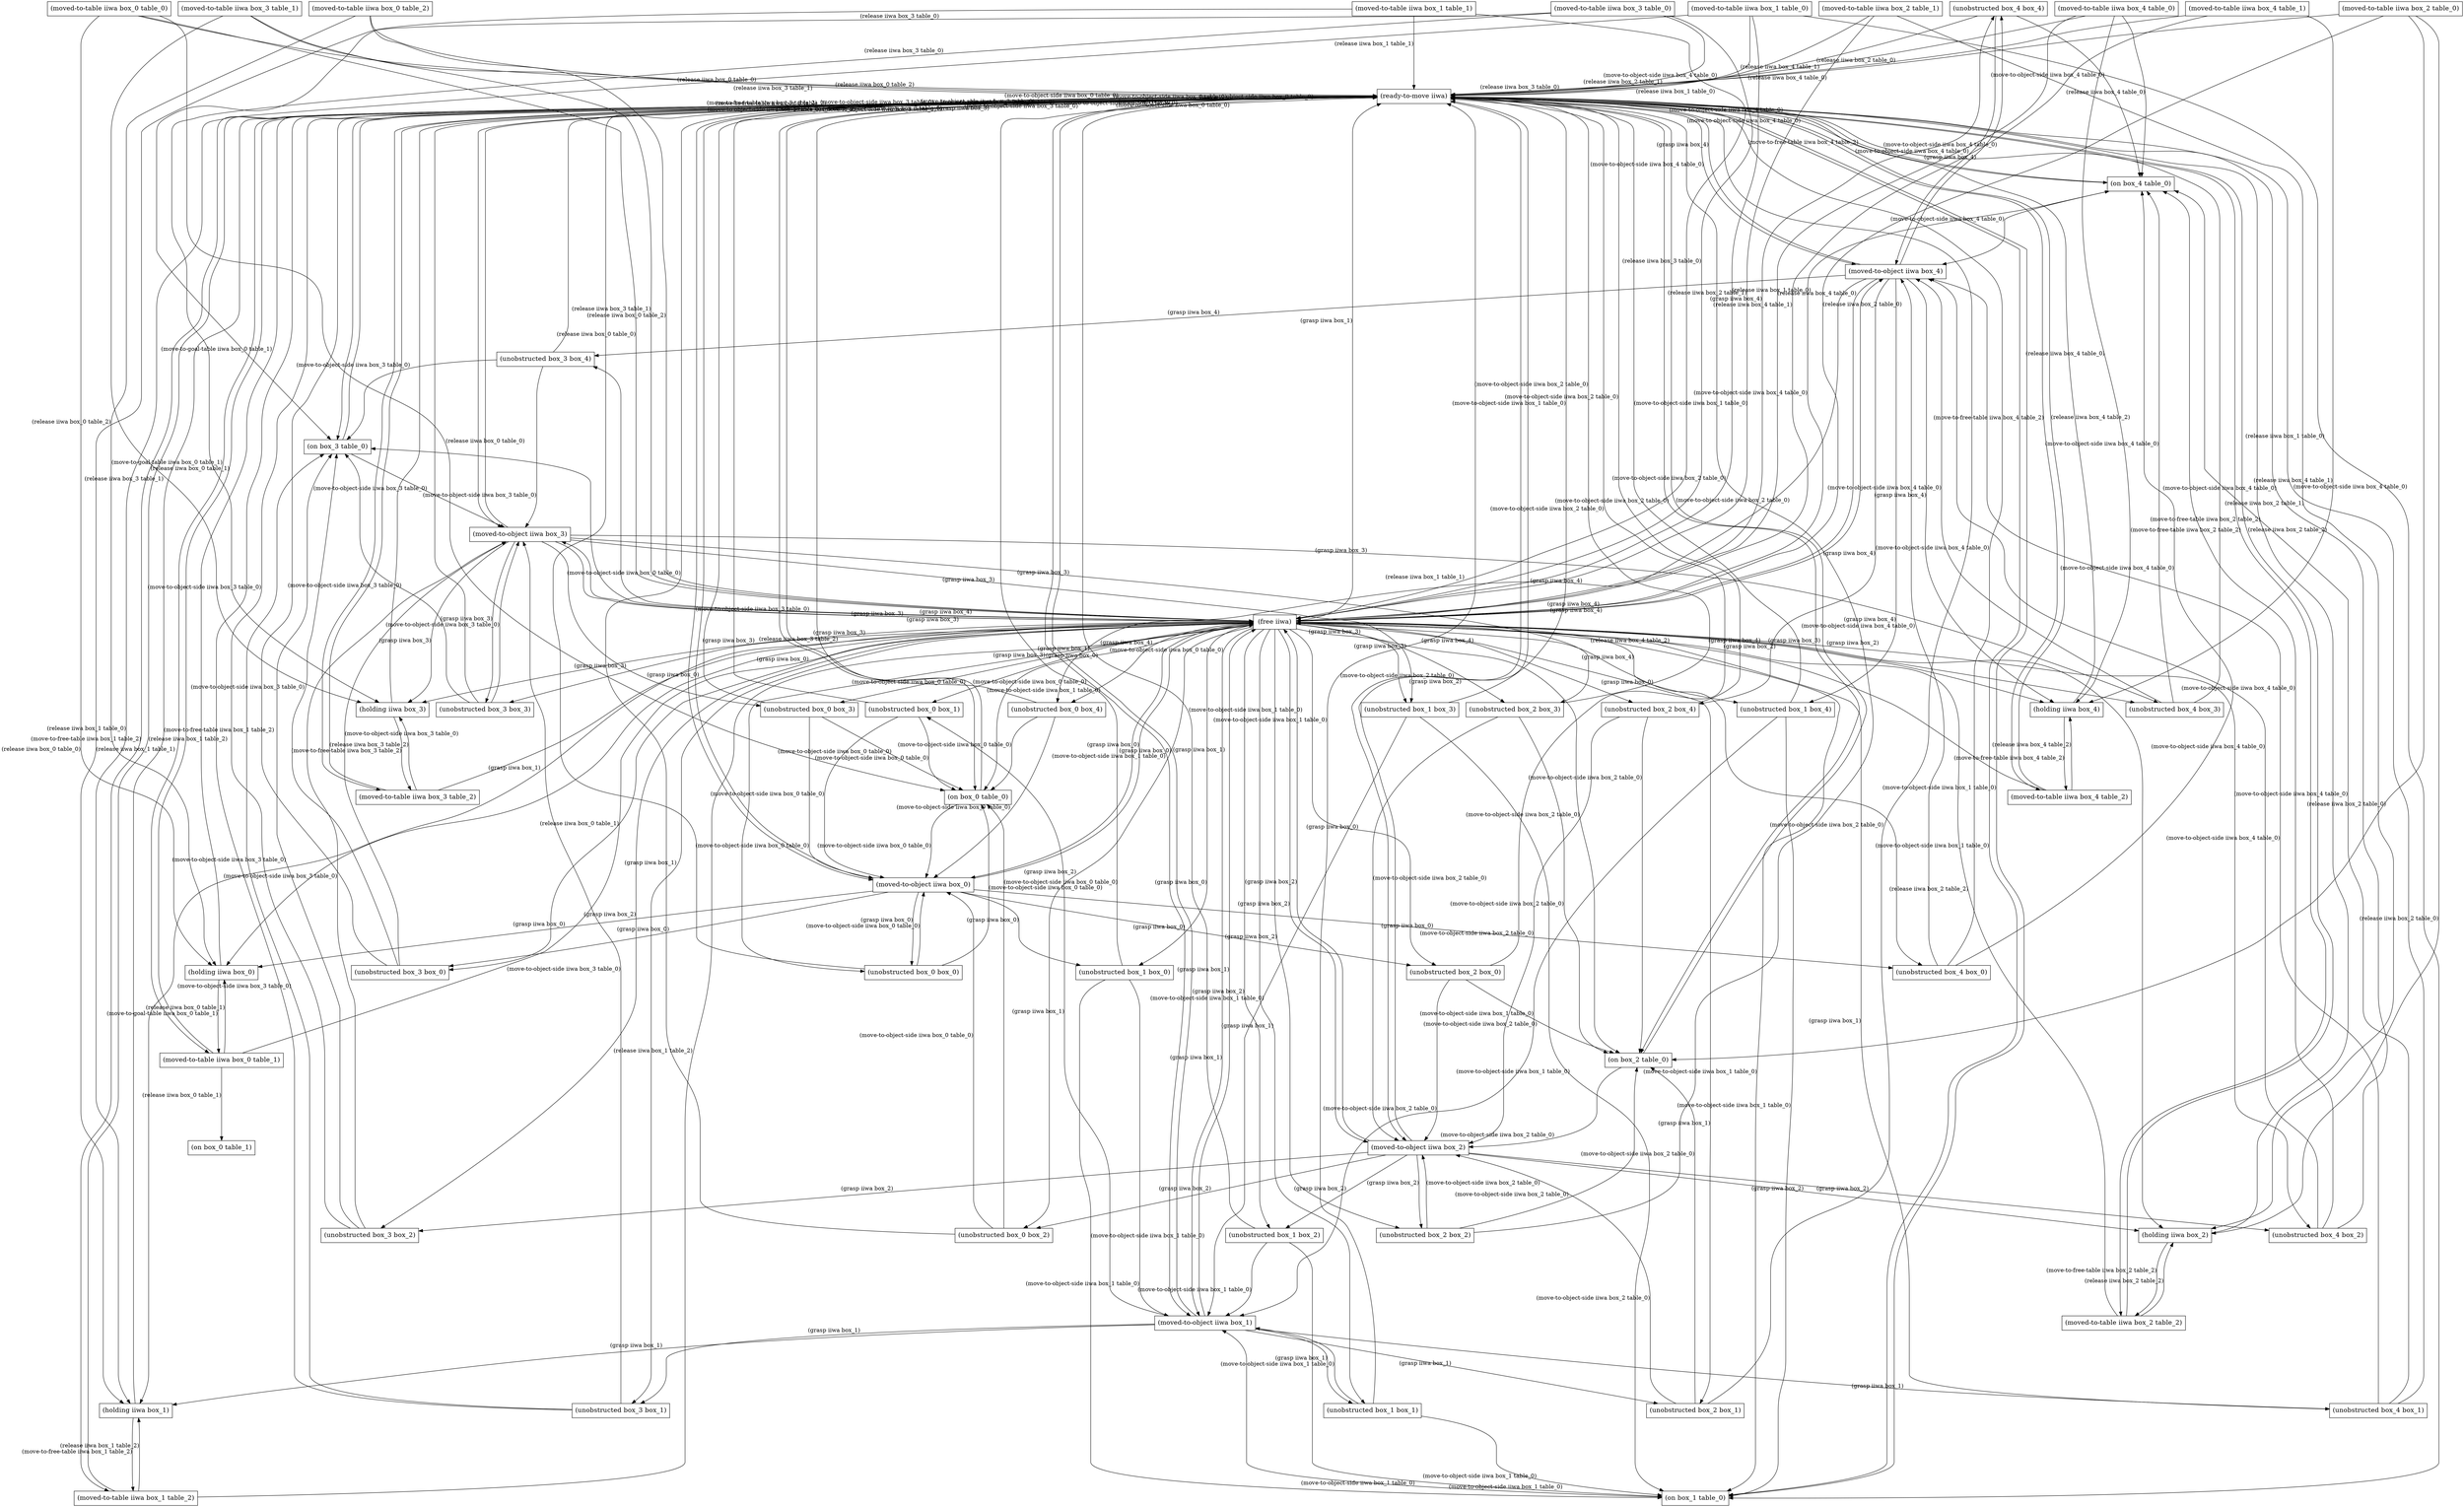 strict digraph "" {
	graph [size=1000];
	node [fixedsize=false,
		fontcolor="#000000",
		fontsize=16,
		shape=box,
		width=1.5
	];
	"(unobstructed box_4 box_4)" -> "(ready-to-move iiwa)"	[minlen=5,
		xlabel="(move-to-object-side iiwa box_4 table_0)"];
	"(unobstructed box_4 box_4)" -> "(on box_4 table_0)"	[minlen=5,
		xlabel="(move-to-object-side iiwa box_4 table_0)"];
	"(unobstructed box_4 box_4)" -> "(moved-to-object iiwa box_4)"	[minlen=5,
		xlabel="(move-to-object-side iiwa box_4 table_0)"];
	"(ready-to-move iiwa)" -> "(on box_4 table_0)"	[minlen=5,
		xlabel="(move-to-object-side iiwa box_4 table_0)"];
	"(ready-to-move iiwa)" -> "(moved-to-object iiwa box_4)"	[minlen=5,
		xlabel="(move-to-object-side iiwa box_4 table_0)"];
	"(ready-to-move iiwa)" -> "(moved-to-table iiwa box_1 table_2)"	[minlen=5,
		xlabel="(move-to-free-table iiwa box_1 table_2)"];
	"(ready-to-move iiwa)" -> "(moved-to-object iiwa box_3)"	[minlen=5,
		xlabel="(move-to-object-side iiwa box_3 table_0)"];
	"(ready-to-move iiwa)" -> "(on box_3 table_0)"	[minlen=5,
		xlabel="(move-to-object-side iiwa box_3 table_0)"];
	"(ready-to-move iiwa)" -> "(moved-to-table iiwa box_2 table_2)"	[minlen=5,
		xlabel="(move-to-free-table iiwa box_2 table_2)"];
	"(ready-to-move iiwa)" -> "(moved-to-table iiwa box_0 table_1)"	[minlen=5,
		xlabel="(move-to-goal-table iiwa box_0 table_1)"];
	"(ready-to-move iiwa)" -> "(moved-to-object iiwa box_0)"	[minlen=5,
		xlabel="(move-to-object-side iiwa box_0 table_0)"];
	"(ready-to-move iiwa)" -> "(on box_1 table_0)"	[minlen=5,
		xlabel="(move-to-object-side iiwa box_1 table_0)"];
	"(ready-to-move iiwa)" -> "(moved-to-object iiwa box_1)"	[minlen=5,
		xlabel="(move-to-object-side iiwa box_1 table_0)"];
	"(ready-to-move iiwa)" -> "(on box_0 table_0)"	[minlen=5,
		xlabel="(move-to-object-side iiwa box_0 table_0)"];
	"(ready-to-move iiwa)" -> "(moved-to-object iiwa box_2)"	[minlen=5,
		xlabel="(move-to-object-side iiwa box_2 table_0)"];
	"(ready-to-move iiwa)" -> "(on box_2 table_0)"	[minlen=5,
		xlabel="(move-to-object-side iiwa box_2 table_0)"];
	"(ready-to-move iiwa)" -> "(moved-to-table iiwa box_4 table_2)"	[minlen=5,
		xlabel="(move-to-free-table iiwa box_4 table_2)"];
	"(ready-to-move iiwa)" -> "(moved-to-table iiwa box_3 table_2)"	[minlen=5,
		xlabel="(move-to-free-table iiwa box_3 table_2)"];
	"(on box_4 table_0)" -> "(ready-to-move iiwa)"	[minlen=5,
		xlabel="(move-to-object-side iiwa box_4 table_0)"];
	"(on box_4 table_0)" -> "(moved-to-object iiwa box_4)"	[minlen=5,
		xlabel="(move-to-object-side iiwa box_4 table_0)"];
	"(moved-to-object iiwa box_4)" -> "(unobstructed box_4 box_4)"	[minlen=5,
		xlabel="(grasp iiwa box_4)"];
	"(moved-to-object iiwa box_4)" -> "(ready-to-move iiwa)"	[minlen=5,
		xlabel="(grasp iiwa box_4)"];
	"(moved-to-object iiwa box_4)" -> "(free iiwa)"	[minlen=5,
		xlabel="(grasp iiwa box_4)"];
	"(moved-to-object iiwa box_4)" -> "(unobstructed box_0 box_4)"	[minlen=5,
		xlabel="(grasp iiwa box_4)"];
	"(moved-to-object iiwa box_4)" -> "(unobstructed box_2 box_4)"	[minlen=5,
		xlabel="(grasp iiwa box_4)"];
	"(moved-to-object iiwa box_4)" -> "(holding iiwa box_4)"	[minlen=5,
		xlabel="(grasp iiwa box_4)"];
	"(moved-to-object iiwa box_4)" -> "(unobstructed box_1 box_4)"	[minlen=5,
		xlabel="(grasp iiwa box_4)"];
	"(moved-to-object iiwa box_4)" -> "(unobstructed box_3 box_4)"	[minlen=5,
		xlabel="(grasp iiwa box_4)"];
	"(holding iiwa box_1)" -> "(ready-to-move iiwa)"	[minlen=5,
		xlabel="(move-to-free-table iiwa box_1 table_2)"];
	"(holding iiwa box_1)" -> "(moved-to-table iiwa box_1 table_2)"	[minlen=5,
		xlabel="(move-to-free-table iiwa box_1 table_2)"];
	"(moved-to-table iiwa box_1 table_2)" -> "(ready-to-move iiwa)"	[minlen=5,
		xlabel="(release iiwa box_1 table_2)"];
	"(moved-to-table iiwa box_1 table_2)" -> "(holding iiwa box_1)"	[minlen=5,
		xlabel="(release iiwa box_1 table_2)"];
	"(moved-to-table iiwa box_1 table_2)" -> "(free iiwa)"	[minlen=5,
		xlabel="(release iiwa box_1 table_2)"];
	"(unobstructed box_3 box_3)" -> "(ready-to-move iiwa)"	[minlen=5,
		xlabel="(move-to-object-side iiwa box_3 table_0)"];
	"(unobstructed box_3 box_3)" -> "(moved-to-object iiwa box_3)"	[minlen=5,
		xlabel="(move-to-object-side iiwa box_3 table_0)"];
	"(unobstructed box_3 box_3)" -> "(on box_3 table_0)"	[minlen=5,
		xlabel="(move-to-object-side iiwa box_3 table_0)"];
	"(moved-to-object iiwa box_3)" -> "(ready-to-move iiwa)"	[minlen=5,
		xlabel="(grasp iiwa box_3)"];
	"(moved-to-object iiwa box_3)" -> "(unobstructed box_3 box_3)"	[minlen=5,
		xlabel="(grasp iiwa box_3)"];
	"(moved-to-object iiwa box_3)" -> "(holding iiwa box_3)"	[minlen=5,
		xlabel="(grasp iiwa box_3)"];
	"(moved-to-object iiwa box_3)" -> "(free iiwa)"	[minlen=5,
		xlabel="(grasp iiwa box_3)"];
	"(moved-to-object iiwa box_3)" -> "(unobstructed box_1 box_3)"	[minlen=5,
		xlabel="(grasp iiwa box_3)"];
	"(moved-to-object iiwa box_3)" -> "(unobstructed box_2 box_3)"	[minlen=5,
		xlabel="(grasp iiwa box_3)"];
	"(moved-to-object iiwa box_3)" -> "(unobstructed box_0 box_3)"	[minlen=5,
		xlabel="(grasp iiwa box_3)"];
	"(moved-to-object iiwa box_3)" -> "(unobstructed box_4 box_3)"	[minlen=5,
		xlabel="(grasp iiwa box_3)"];
	"(on box_3 table_0)" -> "(ready-to-move iiwa)"	[minlen=5,
		xlabel="(move-to-object-side iiwa box_3 table_0)"];
	"(on box_3 table_0)" -> "(moved-to-object iiwa box_3)"	[minlen=5,
		xlabel="(move-to-object-side iiwa box_3 table_0)"];
	"(holding iiwa box_2)" -> "(ready-to-move iiwa)"	[minlen=5,
		xlabel="(move-to-free-table iiwa box_2 table_2)"];
	"(holding iiwa box_2)" -> "(moved-to-table iiwa box_2 table_2)"	[minlen=5,
		xlabel="(move-to-free-table iiwa box_2 table_2)"];
	"(moved-to-table iiwa box_2 table_2)" -> "(ready-to-move iiwa)"	[minlen=5,
		xlabel="(release iiwa box_2 table_2)"];
	"(moved-to-table iiwa box_2 table_2)" -> "(holding iiwa box_2)"	[minlen=5,
		xlabel="(release iiwa box_2 table_2)"];
	"(moved-to-table iiwa box_2 table_2)" -> "(free iiwa)"	[minlen=5,
		xlabel="(release iiwa box_2 table_2)"];
	"(moved-to-table iiwa box_3 table_0)" -> "(ready-to-move iiwa)"	[minlen=5,
		xlabel="(release iiwa box_3 table_0)"];
	"(moved-to-table iiwa box_3 table_0)" -> "(on box_3 table_0)"	[minlen=5,
		xlabel="(release iiwa box_3 table_0)"];
	"(moved-to-table iiwa box_3 table_0)" -> "(holding iiwa box_3)"	[minlen=5,
		xlabel="(release iiwa box_3 table_0)"];
	"(moved-to-table iiwa box_3 table_0)" -> "(free iiwa)"	[minlen=5,
		xlabel="(release iiwa box_3 table_0)"];
	"(holding iiwa box_3)" -> "(ready-to-move iiwa)"	[minlen=5,
		xlabel="(move-to-free-table iiwa box_3 table_2)"];
	"(holding iiwa box_3)" -> "(moved-to-table iiwa box_3 table_2)"	[minlen=5,
		xlabel="(move-to-free-table iiwa box_3 table_2)"];
	"(free iiwa)" -> "(unobstructed box_4 box_4)"	[minlen=5,
		xlabel="(grasp iiwa box_4)"];
	"(free iiwa)" -> "(ready-to-move iiwa)"	[minlen=5,
		xlabel="(grasp iiwa box_1)"];
	"(free iiwa)" -> "(on box_4 table_0)"	[minlen=5,
		xlabel="(move-to-object-side iiwa box_4 table_0)"];
	"(free iiwa)" -> "(moved-to-object iiwa box_4)"	[minlen=5,
		xlabel="(grasp iiwa box_4)"];
	"(free iiwa)" -> "(holding iiwa box_1)"	[minlen=5,
		xlabel="(grasp iiwa box_1)"];
	"(free iiwa)" -> "(unobstructed box_3 box_3)"	[minlen=5,
		xlabel="(grasp iiwa box_3)"];
	"(free iiwa)" -> "(moved-to-object iiwa box_3)"	[minlen=5,
		xlabel="(grasp iiwa box_3)"];
	"(free iiwa)" -> "(on box_3 table_0)"	[minlen=5,
		xlabel="(move-to-object-side iiwa box_3 table_0)"];
	"(free iiwa)" -> "(holding iiwa box_2)"	[minlen=5,
		xlabel="(grasp iiwa box_2)"];
	"(free iiwa)" -> "(holding iiwa box_3)"	[minlen=5,
		xlabel="(grasp iiwa box_3)"];
	"(free iiwa)" -> "(holding iiwa box_0)"	[minlen=5,
		xlabel="(grasp iiwa box_0)"];
	"(free iiwa)" -> "(moved-to-object iiwa box_0)"	[minlen=5,
		xlabel="(grasp iiwa box_0)"];
	"(free iiwa)" -> "(unobstructed box_3 box_0)"	[minlen=5,
		xlabel="(grasp iiwa box_0)"];
	"(free iiwa)" -> "(unobstructed box_4 box_0)"	[minlen=5,
		xlabel="(grasp iiwa box_0)"];
	"(free iiwa)" -> "(unobstructed box_1 box_0)"	[minlen=5,
		xlabel="(grasp iiwa box_0)"];
	"(free iiwa)" -> "(unobstructed box_0 box_0)"	[minlen=5,
		xlabel="(grasp iiwa box_0)"];
	"(free iiwa)" -> "(unobstructed box_2 box_0)"	[minlen=5,
		xlabel="(grasp iiwa box_0)"];
	"(free iiwa)" -> "(on box_1 table_0)"	[minlen=5,
		xlabel="(move-to-object-side iiwa box_1 table_0)"];
	"(free iiwa)" -> "(moved-to-object iiwa box_1)"	[minlen=5,
		xlabel="(grasp iiwa box_1)"];
	"(free iiwa)" -> "(unobstructed box_0 box_2)"	[minlen=5,
		xlabel="(grasp iiwa box_2)"];
	"(free iiwa)" -> "(on box_0 table_0)"	[minlen=5,
		xlabel="(move-to-object-side iiwa box_0 table_0)"];
	"(free iiwa)" -> "(unobstructed box_2 box_1)"	[minlen=5,
		xlabel="(grasp iiwa box_1)"];
	"(free iiwa)" -> "(moved-to-object iiwa box_2)"	[minlen=5,
		xlabel="(grasp iiwa box_2)"];
	"(free iiwa)" -> "(on box_2 table_0)"	[minlen=5,
		xlabel="(move-to-object-side iiwa box_2 table_0)"];
	"(free iiwa)" -> "(unobstructed box_1 box_3)"	[minlen=5,
		xlabel="(grasp iiwa box_3)"];
	"(free iiwa)" -> "(unobstructed box_2 box_3)"	[minlen=5,
		xlabel="(grasp iiwa box_3)"];
	"(free iiwa)" -> "(unobstructed box_1 box_2)"	[minlen=5,
		xlabel="(grasp iiwa box_2)"];
	"(free iiwa)" -> "(unobstructed box_3 box_2)"	[minlen=5,
		xlabel="(grasp iiwa box_2)"];
	"(free iiwa)" -> "(unobstructed box_2 box_2)"	[minlen=5,
		xlabel="(grasp iiwa box_2)"];
	"(free iiwa)" -> "(unobstructed box_4 box_2)"	[minlen=5,
		xlabel="(grasp iiwa box_2)"];
	"(free iiwa)" -> "(unobstructed box_0 box_4)"	[minlen=5,
		xlabel="(grasp iiwa box_4)"];
	"(free iiwa)" -> "(unobstructed box_0 box_3)"	[minlen=5,
		xlabel="(grasp iiwa box_3)"];
	"(free iiwa)" -> "(unobstructed box_4 box_1)"	[minlen=5,
		xlabel="(grasp iiwa box_1)"];
	"(free iiwa)" -> "(unobstructed box_1 box_1)"	[minlen=5,
		xlabel="(grasp iiwa box_1)"];
	"(free iiwa)" -> "(unobstructed box_2 box_4)"	[minlen=5,
		xlabel="(grasp iiwa box_4)"];
	"(free iiwa)" -> "(holding iiwa box_4)"	[minlen=5,
		xlabel="(grasp iiwa box_4)"];
	"(free iiwa)" -> "(unobstructed box_1 box_4)"	[minlen=5,
		xlabel="(grasp iiwa box_4)"];
	"(free iiwa)" -> "(unobstructed box_3 box_4)"	[minlen=5,
		xlabel="(grasp iiwa box_4)"];
	"(free iiwa)" -> "(unobstructed box_3 box_1)"	[minlen=5,
		xlabel="(grasp iiwa box_1)"];
	"(free iiwa)" -> "(unobstructed box_0 box_1)"	[minlen=5,
		xlabel="(grasp iiwa box_1)"];
	"(free iiwa)" -> "(unobstructed box_4 box_3)"	[minlen=5,
		xlabel="(grasp iiwa box_3)"];
	"(holding iiwa box_0)" -> "(ready-to-move iiwa)"	[minlen=5,
		xlabel="(move-to-goal-table iiwa box_0 table_1)"];
	"(holding iiwa box_0)" -> "(moved-to-table iiwa box_0 table_1)"	[minlen=5,
		xlabel="(move-to-goal-table iiwa box_0 table_1)"];
	"(moved-to-table iiwa box_0 table_1)" -> "(ready-to-move iiwa)"	[minlen=5,
		xlabel="(release iiwa box_0 table_1)"];
	"(moved-to-table iiwa box_0 table_1)" -> "(free iiwa)"	[minlen=5,
		xlabel="(release iiwa box_0 table_1)"];
	"(moved-to-table iiwa box_0 table_1)" -> "(holding iiwa box_0)"	[minlen=5,
		xlabel="(release iiwa box_0 table_1)"];
	"(moved-to-table iiwa box_0 table_1)" -> "(on box_0 table_1)"	[minlen=5,
		xlabel="(release iiwa box_0 table_1)"];
	"(moved-to-object iiwa box_0)" -> "(ready-to-move iiwa)"	[minlen=5,
		xlabel="(grasp iiwa box_0)"];
	"(moved-to-object iiwa box_0)" -> "(free iiwa)"	[minlen=5,
		xlabel="(grasp iiwa box_0)"];
	"(moved-to-object iiwa box_0)" -> "(holding iiwa box_0)"	[minlen=5,
		xlabel="(grasp iiwa box_0)"];
	"(moved-to-object iiwa box_0)" -> "(unobstructed box_3 box_0)"	[minlen=5,
		xlabel="(grasp iiwa box_0)"];
	"(moved-to-object iiwa box_0)" -> "(unobstructed box_4 box_0)"	[minlen=5,
		xlabel="(grasp iiwa box_0)"];
	"(moved-to-object iiwa box_0)" -> "(unobstructed box_1 box_0)"	[minlen=5,
		xlabel="(grasp iiwa box_0)"];
	"(moved-to-object iiwa box_0)" -> "(unobstructed box_0 box_0)"	[minlen=5,
		xlabel="(grasp iiwa box_0)"];
	"(moved-to-object iiwa box_0)" -> "(unobstructed box_2 box_0)"	[minlen=5,
		xlabel="(grasp iiwa box_0)"];
	"(unobstructed box_3 box_0)" -> "(ready-to-move iiwa)"	[minlen=5,
		xlabel="(move-to-object-side iiwa box_3 table_0)"];
	"(unobstructed box_3 box_0)" -> "(moved-to-object iiwa box_3)"	[minlen=5,
		xlabel="(move-to-object-side iiwa box_3 table_0)"];
	"(unobstructed box_3 box_0)" -> "(on box_3 table_0)"	[minlen=5,
		xlabel="(move-to-object-side iiwa box_3 table_0)"];
	"(unobstructed box_4 box_0)" -> "(ready-to-move iiwa)"	[minlen=5,
		xlabel="(move-to-object-side iiwa box_4 table_0)"];
	"(unobstructed box_4 box_0)" -> "(on box_4 table_0)"	[minlen=5,
		xlabel="(move-to-object-side iiwa box_4 table_0)"];
	"(unobstructed box_4 box_0)" -> "(moved-to-object iiwa box_4)"	[minlen=5,
		xlabel="(move-to-object-side iiwa box_4 table_0)"];
	"(unobstructed box_1 box_0)" -> "(ready-to-move iiwa)"	[minlen=5,
		xlabel="(move-to-object-side iiwa box_1 table_0)"];
	"(unobstructed box_1 box_0)" -> "(on box_1 table_0)"	[minlen=5,
		xlabel="(move-to-object-side iiwa box_1 table_0)"];
	"(unobstructed box_1 box_0)" -> "(moved-to-object iiwa box_1)"	[minlen=5,
		xlabel="(move-to-object-side iiwa box_1 table_0)"];
	"(unobstructed box_0 box_0)" -> "(ready-to-move iiwa)"	[minlen=5,
		xlabel="(move-to-object-side iiwa box_0 table_0)"];
	"(unobstructed box_0 box_0)" -> "(moved-to-object iiwa box_0)"	[minlen=5,
		xlabel="(move-to-object-side iiwa box_0 table_0)"];
	"(unobstructed box_0 box_0)" -> "(on box_0 table_0)"	[minlen=5,
		xlabel="(move-to-object-side iiwa box_0 table_0)"];
	"(unobstructed box_2 box_0)" -> "(ready-to-move iiwa)"	[minlen=5,
		xlabel="(move-to-object-side iiwa box_2 table_0)"];
	"(unobstructed box_2 box_0)" -> "(moved-to-object iiwa box_2)"	[minlen=5,
		xlabel="(move-to-object-side iiwa box_2 table_0)"];
	"(unobstructed box_2 box_0)" -> "(on box_2 table_0)"	[minlen=5,
		xlabel="(move-to-object-side iiwa box_2 table_0)"];
	"(on box_1 table_0)" -> "(ready-to-move iiwa)"	[minlen=5,
		xlabel="(move-to-object-side iiwa box_1 table_0)"];
	"(on box_1 table_0)" -> "(moved-to-object iiwa box_1)"	[minlen=5,
		xlabel="(move-to-object-side iiwa box_1 table_0)"];
	"(moved-to-object iiwa box_1)" -> "(ready-to-move iiwa)"	[minlen=5,
		xlabel="(grasp iiwa box_1)"];
	"(moved-to-object iiwa box_1)" -> "(holding iiwa box_1)"	[minlen=5,
		xlabel="(grasp iiwa box_1)"];
	"(moved-to-object iiwa box_1)" -> "(free iiwa)"	[minlen=5,
		xlabel="(grasp iiwa box_1)"];
	"(moved-to-object iiwa box_1)" -> "(unobstructed box_2 box_1)"	[minlen=5,
		xlabel="(grasp iiwa box_1)"];
	"(moved-to-object iiwa box_1)" -> "(unobstructed box_4 box_1)"	[minlen=5,
		xlabel="(grasp iiwa box_1)"];
	"(moved-to-object iiwa box_1)" -> "(unobstructed box_1 box_1)"	[minlen=5,
		xlabel="(grasp iiwa box_1)"];
	"(moved-to-object iiwa box_1)" -> "(unobstructed box_3 box_1)"	[minlen=5,
		xlabel="(grasp iiwa box_1)"];
	"(moved-to-object iiwa box_1)" -> "(unobstructed box_0 box_1)"	[minlen=5,
		xlabel="(grasp iiwa box_1)"];
	"(unobstructed box_0 box_2)" -> "(ready-to-move iiwa)"	[minlen=5,
		xlabel="(move-to-object-side iiwa box_0 table_0)"];
	"(unobstructed box_0 box_2)" -> "(moved-to-object iiwa box_0)"	[minlen=5,
		xlabel="(move-to-object-side iiwa box_0 table_0)"];
	"(unobstructed box_0 box_2)" -> "(on box_0 table_0)"	[minlen=5,
		xlabel="(move-to-object-side iiwa box_0 table_0)"];
	"(on box_0 table_0)" -> "(ready-to-move iiwa)"	[minlen=5,
		xlabel="(move-to-object-side iiwa box_0 table_0)"];
	"(on box_0 table_0)" -> "(moved-to-object iiwa box_0)"	[minlen=5,
		xlabel="(move-to-object-side iiwa box_0 table_0)"];
	"(unobstructed box_2 box_1)" -> "(ready-to-move iiwa)"	[minlen=5,
		xlabel="(move-to-object-side iiwa box_2 table_0)"];
	"(unobstructed box_2 box_1)" -> "(moved-to-object iiwa box_2)"	[minlen=5,
		xlabel="(move-to-object-side iiwa box_2 table_0)"];
	"(unobstructed box_2 box_1)" -> "(on box_2 table_0)"	[minlen=5,
		xlabel="(move-to-object-side iiwa box_2 table_0)"];
	"(moved-to-object iiwa box_2)" -> "(ready-to-move iiwa)"	[minlen=5,
		xlabel="(grasp iiwa box_2)"];
	"(moved-to-object iiwa box_2)" -> "(holding iiwa box_2)"	[minlen=5,
		xlabel="(grasp iiwa box_2)"];
	"(moved-to-object iiwa box_2)" -> "(free iiwa)"	[minlen=5,
		xlabel="(grasp iiwa box_2)"];
	"(moved-to-object iiwa box_2)" -> "(unobstructed box_0 box_2)"	[minlen=5,
		xlabel="(grasp iiwa box_2)"];
	"(moved-to-object iiwa box_2)" -> "(unobstructed box_1 box_2)"	[minlen=5,
		xlabel="(grasp iiwa box_2)"];
	"(moved-to-object iiwa box_2)" -> "(unobstructed box_3 box_2)"	[minlen=5,
		xlabel="(grasp iiwa box_2)"];
	"(moved-to-object iiwa box_2)" -> "(unobstructed box_2 box_2)"	[minlen=5,
		xlabel="(grasp iiwa box_2)"];
	"(moved-to-object iiwa box_2)" -> "(unobstructed box_4 box_2)"	[minlen=5,
		xlabel="(grasp iiwa box_2)"];
	"(on box_2 table_0)" -> "(ready-to-move iiwa)"	[minlen=5,
		xlabel="(move-to-object-side iiwa box_2 table_0)"];
	"(on box_2 table_0)" -> "(moved-to-object iiwa box_2)"	[minlen=5,
		xlabel="(move-to-object-side iiwa box_2 table_0)"];
	"(moved-to-table iiwa box_4 table_2)" -> "(ready-to-move iiwa)"	[minlen=5,
		xlabel="(release iiwa box_4 table_2)"];
	"(moved-to-table iiwa box_4 table_2)" -> "(free iiwa)"	[minlen=5,
		xlabel="(release iiwa box_4 table_2)"];
	"(moved-to-table iiwa box_4 table_2)" -> "(holding iiwa box_4)"	[minlen=5,
		xlabel="(release iiwa box_4 table_2)"];
	"(moved-to-table iiwa box_3 table_2)" -> "(ready-to-move iiwa)"	[minlen=5,
		xlabel="(release iiwa box_3 table_2)"];
	"(moved-to-table iiwa box_3 table_2)" -> "(holding iiwa box_3)"	[minlen=5,
		xlabel="(release iiwa box_3 table_2)"];
	"(moved-to-table iiwa box_3 table_2)" -> "(free iiwa)"	[minlen=5,
		xlabel="(release iiwa box_3 table_2)"];
	"(moved-to-table iiwa box_1 table_1)" -> "(ready-to-move iiwa)"	[minlen=5,
		xlabel="(release iiwa box_1 table_1)"];
	"(moved-to-table iiwa box_1 table_1)" -> "(holding iiwa box_1)"	[minlen=5,
		xlabel="(release iiwa box_1 table_1)"];
	"(moved-to-table iiwa box_1 table_1)" -> "(free iiwa)"	[minlen=5,
		xlabel="(release iiwa box_1 table_1)"];
	"(unobstructed box_1 box_3)" -> "(ready-to-move iiwa)"	[minlen=5,
		xlabel="(move-to-object-side iiwa box_1 table_0)"];
	"(unobstructed box_1 box_3)" -> "(on box_1 table_0)"	[minlen=5,
		xlabel="(move-to-object-side iiwa box_1 table_0)"];
	"(unobstructed box_1 box_3)" -> "(moved-to-object iiwa box_1)"	[minlen=5,
		xlabel="(move-to-object-side iiwa box_1 table_0)"];
	"(unobstructed box_2 box_3)" -> "(ready-to-move iiwa)"	[minlen=5,
		xlabel="(move-to-object-side iiwa box_2 table_0)"];
	"(unobstructed box_2 box_3)" -> "(moved-to-object iiwa box_2)"	[minlen=5,
		xlabel="(move-to-object-side iiwa box_2 table_0)"];
	"(unobstructed box_2 box_3)" -> "(on box_2 table_0)"	[minlen=5,
		xlabel="(move-to-object-side iiwa box_2 table_0)"];
	"(unobstructed box_1 box_2)" -> "(ready-to-move iiwa)"	[minlen=5,
		xlabel="(move-to-object-side iiwa box_1 table_0)"];
	"(unobstructed box_1 box_2)" -> "(on box_1 table_0)"	[minlen=5,
		xlabel="(move-to-object-side iiwa box_1 table_0)"];
	"(unobstructed box_1 box_2)" -> "(moved-to-object iiwa box_1)"	[minlen=5,
		xlabel="(move-to-object-side iiwa box_1 table_0)"];
	"(unobstructed box_3 box_2)" -> "(ready-to-move iiwa)"	[minlen=5,
		xlabel="(move-to-object-side iiwa box_3 table_0)"];
	"(unobstructed box_3 box_2)" -> "(moved-to-object iiwa box_3)"	[minlen=5,
		xlabel="(move-to-object-side iiwa box_3 table_0)"];
	"(unobstructed box_3 box_2)" -> "(on box_3 table_0)"	[minlen=5,
		xlabel="(move-to-object-side iiwa box_3 table_0)"];
	"(unobstructed box_2 box_2)" -> "(ready-to-move iiwa)"	[minlen=5,
		xlabel="(move-to-object-side iiwa box_2 table_0)"];
	"(unobstructed box_2 box_2)" -> "(moved-to-object iiwa box_2)"	[minlen=5,
		xlabel="(move-to-object-side iiwa box_2 table_0)"];
	"(unobstructed box_2 box_2)" -> "(on box_2 table_0)"	[minlen=5,
		xlabel="(move-to-object-side iiwa box_2 table_0)"];
	"(unobstructed box_4 box_2)" -> "(ready-to-move iiwa)"	[minlen=5,
		xlabel="(move-to-object-side iiwa box_4 table_0)"];
	"(unobstructed box_4 box_2)" -> "(on box_4 table_0)"	[minlen=5,
		xlabel="(move-to-object-side iiwa box_4 table_0)"];
	"(unobstructed box_4 box_2)" -> "(moved-to-object iiwa box_4)"	[minlen=5,
		xlabel="(move-to-object-side iiwa box_4 table_0)"];
	"(unobstructed box_0 box_4)" -> "(ready-to-move iiwa)"	[minlen=5,
		xlabel="(move-to-object-side iiwa box_0 table_0)"];
	"(unobstructed box_0 box_4)" -> "(moved-to-object iiwa box_0)"	[minlen=5,
		xlabel="(move-to-object-side iiwa box_0 table_0)"];
	"(unobstructed box_0 box_4)" -> "(on box_0 table_0)"	[minlen=5,
		xlabel="(move-to-object-side iiwa box_0 table_0)"];
	"(moved-to-table iiwa box_2 table_1)" -> "(ready-to-move iiwa)"	[minlen=5,
		xlabel="(release iiwa box_2 table_1)"];
	"(moved-to-table iiwa box_2 table_1)" -> "(holding iiwa box_2)"	[minlen=5,
		xlabel="(release iiwa box_2 table_1)"];
	"(moved-to-table iiwa box_2 table_1)" -> "(free iiwa)"	[minlen=5,
		xlabel="(release iiwa box_2 table_1)"];
	"(moved-to-table iiwa box_1 table_0)" -> "(ready-to-move iiwa)"	[minlen=5,
		xlabel="(release iiwa box_1 table_0)"];
	"(moved-to-table iiwa box_1 table_0)" -> "(holding iiwa box_1)"	[minlen=5,
		xlabel="(release iiwa box_1 table_0)"];
	"(moved-to-table iiwa box_1 table_0)" -> "(free iiwa)"	[minlen=5,
		xlabel="(release iiwa box_1 table_0)"];
	"(moved-to-table iiwa box_1 table_0)" -> "(on box_1 table_0)"	[minlen=5,
		xlabel="(release iiwa box_1 table_0)"];
	"(unobstructed box_0 box_3)" -> "(ready-to-move iiwa)"	[minlen=5,
		xlabel="(move-to-object-side iiwa box_0 table_0)"];
	"(unobstructed box_0 box_3)" -> "(moved-to-object iiwa box_0)"	[minlen=5,
		xlabel="(move-to-object-side iiwa box_0 table_0)"];
	"(unobstructed box_0 box_3)" -> "(on box_0 table_0)"	[minlen=5,
		xlabel="(move-to-object-side iiwa box_0 table_0)"];
	"(unobstructed box_4 box_1)" -> "(ready-to-move iiwa)"	[minlen=5,
		xlabel="(move-to-object-side iiwa box_4 table_0)"];
	"(unobstructed box_4 box_1)" -> "(on box_4 table_0)"	[minlen=5,
		xlabel="(move-to-object-side iiwa box_4 table_0)"];
	"(unobstructed box_4 box_1)" -> "(moved-to-object iiwa box_4)"	[minlen=5,
		xlabel="(move-to-object-side iiwa box_4 table_0)"];
	"(unobstructed box_1 box_1)" -> "(ready-to-move iiwa)"	[minlen=5,
		xlabel="(move-to-object-side iiwa box_1 table_0)"];
	"(unobstructed box_1 box_1)" -> "(on box_1 table_0)"	[minlen=5,
		xlabel="(move-to-object-side iiwa box_1 table_0)"];
	"(unobstructed box_1 box_1)" -> "(moved-to-object iiwa box_1)"	[minlen=5,
		xlabel="(move-to-object-side iiwa box_1 table_0)"];
	"(unobstructed box_2 box_4)" -> "(ready-to-move iiwa)"	[minlen=5,
		xlabel="(move-to-object-side iiwa box_2 table_0)"];
	"(unobstructed box_2 box_4)" -> "(moved-to-object iiwa box_2)"	[minlen=5,
		xlabel="(move-to-object-side iiwa box_2 table_0)"];
	"(unobstructed box_2 box_4)" -> "(on box_2 table_0)"	[minlen=5,
		xlabel="(move-to-object-side iiwa box_2 table_0)"];
	"(holding iiwa box_4)" -> "(ready-to-move iiwa)"	[minlen=5,
		xlabel="(move-to-free-table iiwa box_4 table_2)"];
	"(holding iiwa box_4)" -> "(moved-to-table iiwa box_4 table_2)"	[minlen=5,
		xlabel="(move-to-free-table iiwa box_4 table_2)"];
	"(unobstructed box_1 box_4)" -> "(ready-to-move iiwa)"	[minlen=5,
		xlabel="(move-to-object-side iiwa box_1 table_0)"];
	"(unobstructed box_1 box_4)" -> "(on box_1 table_0)"	[minlen=5,
		xlabel="(move-to-object-side iiwa box_1 table_0)"];
	"(unobstructed box_1 box_4)" -> "(moved-to-object iiwa box_1)"	[minlen=5,
		xlabel="(move-to-object-side iiwa box_1 table_0)"];
	"(unobstructed box_3 box_4)" -> "(ready-to-move iiwa)"	[minlen=5,
		xlabel="(move-to-object-side iiwa box_3 table_0)"];
	"(unobstructed box_3 box_4)" -> "(moved-to-object iiwa box_3)"	[minlen=5,
		xlabel="(move-to-object-side iiwa box_3 table_0)"];
	"(unobstructed box_3 box_4)" -> "(on box_3 table_0)"	[minlen=5,
		xlabel="(move-to-object-side iiwa box_3 table_0)"];
	"(unobstructed box_3 box_1)" -> "(ready-to-move iiwa)"	[minlen=5,
		xlabel="(move-to-object-side iiwa box_3 table_0)"];
	"(unobstructed box_3 box_1)" -> "(moved-to-object iiwa box_3)"	[minlen=5,
		xlabel="(move-to-object-side iiwa box_3 table_0)"];
	"(unobstructed box_3 box_1)" -> "(on box_3 table_0)"	[minlen=5,
		xlabel="(move-to-object-side iiwa box_3 table_0)"];
	"(unobstructed box_0 box_1)" -> "(ready-to-move iiwa)"	[minlen=5,
		xlabel="(move-to-object-side iiwa box_0 table_0)"];
	"(unobstructed box_0 box_1)" -> "(moved-to-object iiwa box_0)"	[minlen=5,
		xlabel="(move-to-object-side iiwa box_0 table_0)"];
	"(unobstructed box_0 box_1)" -> "(on box_0 table_0)"	[minlen=5,
		xlabel="(move-to-object-side iiwa box_0 table_0)"];
	"(unobstructed box_4 box_3)" -> "(ready-to-move iiwa)"	[minlen=5,
		xlabel="(move-to-object-side iiwa box_4 table_0)"];
	"(unobstructed box_4 box_3)" -> "(on box_4 table_0)"	[minlen=5,
		xlabel="(move-to-object-side iiwa box_4 table_0)"];
	"(unobstructed box_4 box_3)" -> "(moved-to-object iiwa box_4)"	[minlen=5,
		xlabel="(move-to-object-side iiwa box_4 table_0)"];
	"(moved-to-table iiwa box_0 table_0)" -> "(ready-to-move iiwa)"	[minlen=5,
		xlabel="(release iiwa box_0 table_0)"];
	"(moved-to-table iiwa box_0 table_0)" -> "(free iiwa)"	[minlen=5,
		xlabel="(release iiwa box_0 table_0)"];
	"(moved-to-table iiwa box_0 table_0)" -> "(holding iiwa box_0)"	[minlen=5,
		xlabel="(release iiwa box_0 table_0)"];
	"(moved-to-table iiwa box_0 table_0)" -> "(on box_0 table_0)"	[minlen=5,
		xlabel="(release iiwa box_0 table_0)"];
	"(moved-to-table iiwa box_4 table_1)" -> "(ready-to-move iiwa)"	[minlen=5,
		xlabel="(release iiwa box_4 table_1)"];
	"(moved-to-table iiwa box_4 table_1)" -> "(free iiwa)"	[minlen=5,
		xlabel="(release iiwa box_4 table_1)"];
	"(moved-to-table iiwa box_4 table_1)" -> "(holding iiwa box_4)"	[minlen=5,
		xlabel="(release iiwa box_4 table_1)"];
	"(moved-to-table iiwa box_3 table_1)" -> "(ready-to-move iiwa)"	[minlen=5,
		xlabel="(release iiwa box_3 table_1)"];
	"(moved-to-table iiwa box_3 table_1)" -> "(holding iiwa box_3)"	[minlen=5,
		xlabel="(release iiwa box_3 table_1)"];
	"(moved-to-table iiwa box_3 table_1)" -> "(free iiwa)"	[minlen=5,
		xlabel="(release iiwa box_3 table_1)"];
	"(moved-to-table iiwa box_4 table_0)" -> "(ready-to-move iiwa)"	[minlen=5,
		xlabel="(release iiwa box_4 table_0)"];
	"(moved-to-table iiwa box_4 table_0)" -> "(on box_4 table_0)"	[minlen=5,
		xlabel="(release iiwa box_4 table_0)"];
	"(moved-to-table iiwa box_4 table_0)" -> "(free iiwa)"	[minlen=5,
		xlabel="(release iiwa box_4 table_0)"];
	"(moved-to-table iiwa box_4 table_0)" -> "(holding iiwa box_4)"	[minlen=5,
		xlabel="(release iiwa box_4 table_0)"];
	"(moved-to-table iiwa box_2 table_0)" -> "(ready-to-move iiwa)"	[minlen=5,
		xlabel="(release iiwa box_2 table_0)"];
	"(moved-to-table iiwa box_2 table_0)" -> "(holding iiwa box_2)"	[minlen=5,
		xlabel="(release iiwa box_2 table_0)"];
	"(moved-to-table iiwa box_2 table_0)" -> "(free iiwa)"	[minlen=5,
		xlabel="(release iiwa box_2 table_0)"];
	"(moved-to-table iiwa box_2 table_0)" -> "(on box_2 table_0)"	[minlen=5,
		xlabel="(release iiwa box_2 table_0)"];
	"(moved-to-table iiwa box_0 table_2)" -> "(ready-to-move iiwa)"	[minlen=5,
		xlabel="(release iiwa box_0 table_2)"];
	"(moved-to-table iiwa box_0 table_2)" -> "(free iiwa)"	[minlen=5,
		xlabel="(release iiwa box_0 table_2)"];
	"(moved-to-table iiwa box_0 table_2)" -> "(holding iiwa box_0)"	[minlen=5,
		xlabel="(release iiwa box_0 table_2)"];
}
